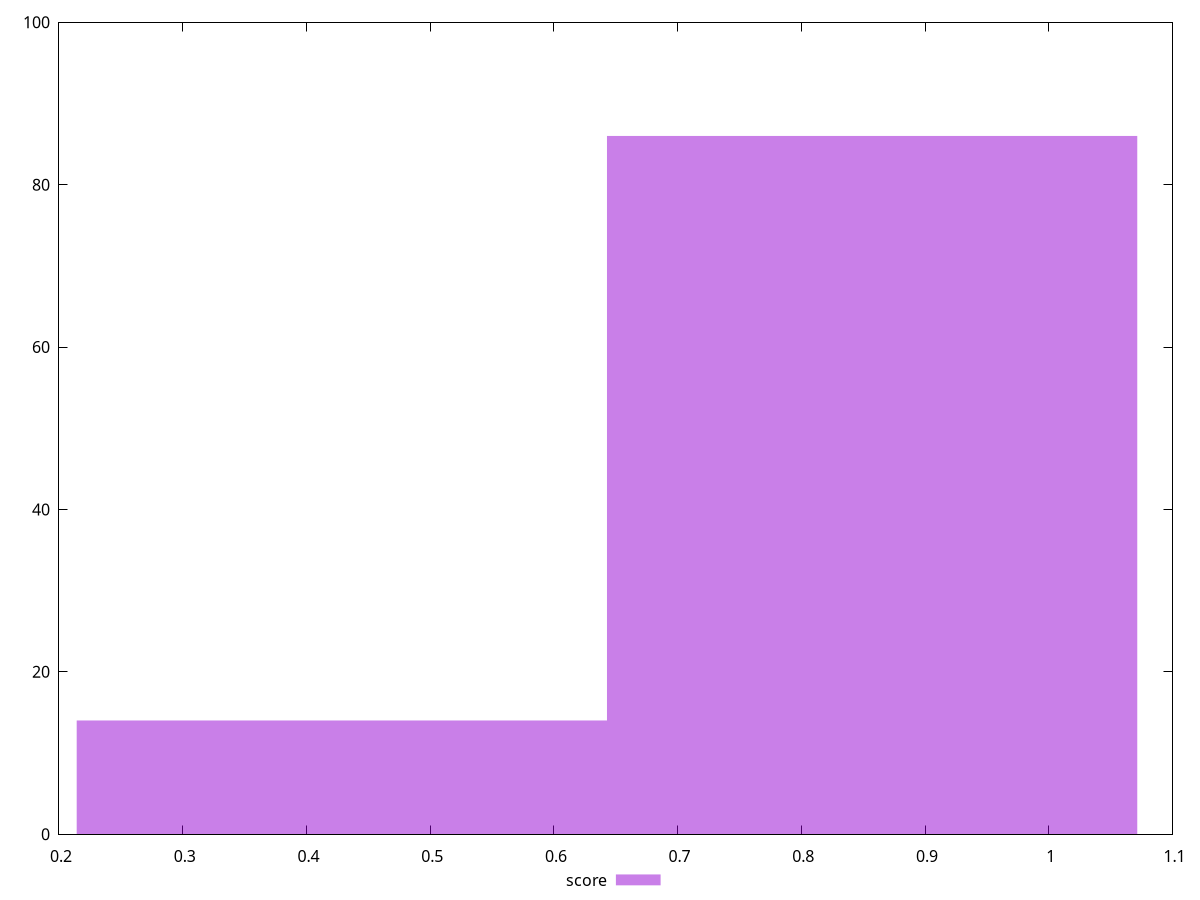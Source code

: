 reset
set terminal svg size 640, 490 enhanced background rgb 'white'
set output "reprap/cumulative-layout-shift/samples/pages+cached+noexternal+nofonts/score/histogram.svg"

$score <<EOF
0.8572173710189323 86
0.4286086855094661 14
EOF

set key outside below
set boxwidth 0.4286086855094661
set yrange [0:100]
set style fill transparent solid 0.5 noborder

plot \
  $score title "score" with boxes, \


reset